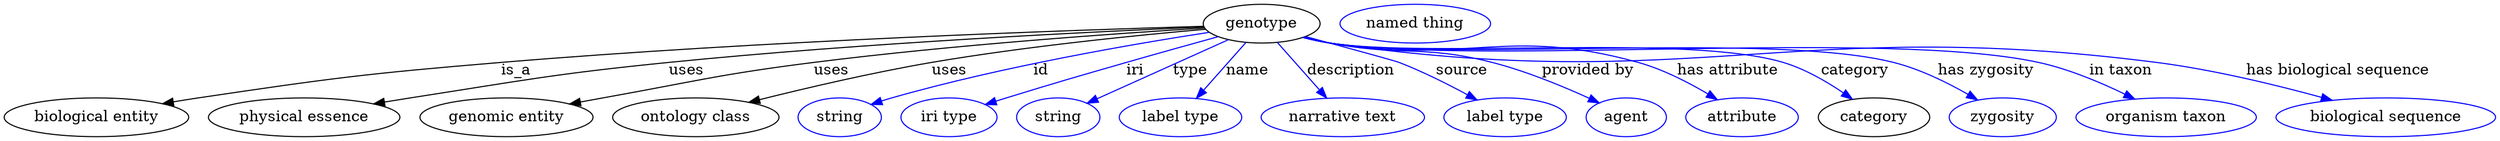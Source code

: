 digraph {
	graph [bb="0,0,2300.5,123"];
	node [label="\N"];
	genotype	[height=0.5,
		label=genotype,
		pos="1161.1,105",
		width=1.4985];
	"biological entity"	[height=0.5,
		pos="85.142,18",
		width=2.3651];
	genotype -> "biological entity"	[label=is_a,
		lp="472.14,61.5",
		pos="e,146.63,30.549 1107.3,102.57 989.39,99.18 699.85,89.339 458.14,69 334.16,58.567 303.21,54.3 180.14,36 172.51,34.865 164.55,33.588 \
156.62,32.257"];
	"physical essence"	[height=0.5,
		pos="277.14,18",
		width=2.4553];
	genotype -> "physical essence"	[label=uses,
		lp="629.64,61.5",
		pos="e,341,30.532 1107.8,101.89 1009.6,97.732 794.07,87.244 613.14,69 506.45,58.242 480.08,52.591 374.14,36 366.6,34.819 358.74,33.533 \
350.9,32.214"];
	"genomic entity"	[height=0.5,
		pos="463.14,18",
		width=2.2206];
	genotype -> "genomic entity"	[label=uses,
		lp="763.64,61.5",
		pos="e,521.52,30.332 1108.4,100.95 1029.6,96.079 876.49,85.383 747.14,69 659.94,57.955 638.65,51.58 552.14,36 545.49,34.801 538.55,33.525 \
531.63,32.232"];
	"ontology class"	[height=0.5,
		pos="638.14,18",
		width=2.1304];
	genotype -> "ontology class"	[label=uses,
		lp="872.64,61.5",
		pos="e,687.18,31.892 1109.4,99.826 1048.5,94.51 944.53,84.159 856.14,69 801.82,59.683 740.72,45.326 697.05,34.383"];
	id	[color=blue,
		height=0.5,
		label=string,
		pos="771.14,18",
		width=1.0652];
	genotype -> id	[color=blue,
		label=id,
		lp="957.14,61.5",
		pos="e,800.15,29.922 1112.7,96.941 1045.9,86.625 922.02,65.412 819.14,36 816.04,35.113 812.85,34.133 809.65,33.106",
		style=solid];
	iri	[color=blue,
		height=0.5,
		label="iri type",
		pos="872.14,18",
		width=1.2277];
	genotype -> iri	[color=blue,
		label=iri,
		lp="1044.1,61.5",
		pos="e,905.82,29.681 1120.8,92.918 1096.3,86.126 1064.4,77.191 1036.1,69 987.12,54.785 974.93,50.997 926.14,36 922.65,34.926 919.03,33.805 \
915.4,32.674",
		style=solid];
	type	[color=blue,
		height=0.5,
		label=string,
		pos="973.14,18",
		width=1.0652];
	genotype -> type	[color=blue,
		label=type,
		lp="1095.1,61.5",
		pos="e,999.8,31.051 1130.5,90.154 1097.3,75.147 1044.4,51.218 1009.2,35.311",
		style=solid];
	name	[color=blue,
		height=0.5,
		label="label type",
		pos="1086.1,18",
		width=1.5707];
	genotype -> name	[color=blue,
		label=name,
		lp="1148.1,61.5",
		pos="e,1100.8,35.629 1146.7,87.611 1135.5,74.993 1120,57.361 1107.4,43.131",
		style=solid];
	description	[color=blue,
		height=0.5,
		label="narrative text",
		pos="1236.1,18",
		width=2.0943];
	genotype -> description	[color=blue,
		label=description,
		lp="1243.6,61.5",
		pos="e,1221.2,35.92 1175.6,87.611 1186.6,75.19 1201.8,57.911 1214.3,43.801",
		style=solid];
	source	[color=blue,
		height=0.5,
		label="label type",
		pos="1386.1,18",
		width=1.5707];
	genotype -> source	[color=blue,
		label=source,
		lp="1346.1,61.5",
		pos="e,1360.2,34.075 1201.6,92.91 1238.3,82.813 1287.1,69.411 1288.1,69 1309.8,60.602 1332.9,48.916 1351.3,38.953",
		style=solid];
	"provided by"	[color=blue,
		height=0.5,
		label=agent,
		pos="1498.1,18",
		width=1.0291];
	genotype -> "provided by"	[color=blue,
		label="provided by",
		lp="1462.6,61.5",
		pos="e,1473.2,31.368 1200,92.405 1207.6,90.394 1215.6,88.478 1223.1,87 1289.5,74.028 1308.7,85.784 1374.1,69 1405.5,60.96 1439.5,46.837 \
1464,35.648",
		style=solid];
	"has attribute"	[color=blue,
		height=0.5,
		label=attribute,
		pos="1605.1,18",
		width=1.4443];
	genotype -> "has attribute"	[color=blue,
		label="has attribute",
		lp="1592.1,61.5",
		pos="e,1582.2,34.445 1199.2,92.24 1207.1,90.192 1215.3,88.303 1223.1,87 1348.8,66.051 1386.4,103.16 1509.1,69 1531.8,62.691 1555.3,50.597 \
1573.3,39.884",
		style=solid];
	category	[height=0.5,
		pos="1726.1,18",
		width=1.4263];
	genotype -> category	[color=blue,
		label=category,
		lp="1708.6,61.5",
		pos="e,1706.4,34.839 1199.2,92.117 1207.1,90.078 1215.3,88.225 1223.1,87 1315.4,72.557 1553.7,95.938 1643.1,69 1662.8,63.08 1682.6,51.44 \
1697.9,40.88",
		style=solid];
	"has zygosity"	[color=blue,
		height=0.5,
		label=zygosity,
		pos="1845.1,18",
		width=1.3721];
	genotype -> "has zygosity"	[color=blue,
		label="has zygosity",
		lp="1829.6,61.5",
		pos="e,1821.8,34.166 1199.2,92.066 1207.1,90.031 1215.3,88.193 1223.1,87 1337.7,69.565 1631.8,97.336 1744.1,69 1768.5,62.844 1793.9,50.251 \
1813.1,39.244",
		style=solid];
	"in taxon"	[color=blue,
		height=0.5,
		label="organism taxon",
		pos="1996.1,18",
		width=2.3109];
	genotype -> "in taxon"	[color=blue,
		label="in taxon",
		lp="1954.1,61.5",
		pos="e,1967.1,34.938 1198.9,92.109 1206.8,90.043 1215.2,88.181 1223.1,87 1367.2,65.594 1735.9,99.942 1878.1,69 1905.9,62.96 1935.4,50.497 \
1957.9,39.526",
		style=solid];
	"has biological sequence"	[color=blue,
		height=0.5,
		label="biological sequence",
		pos="2199.1,18",
		width=2.8164];
	genotype -> "has biological sequence"	[color=blue,
		label="has biological sequence",
		lp="2154.6,61.5",
		pos="e,2149.6,33.787 1198.9,92.085 1206.8,90.021 1215.2,88.166 1223.1,87 1559.2,37.726 1650.3,112.22 1987.1,69 2039.4,62.296 2097.6,48.079 \
2139.7,36.512",
		style=solid];
	"named thing_category"	[color=blue,
		height=0.5,
		label="named thing",
		pos="1302.1,105",
		width=1.9318];
}
